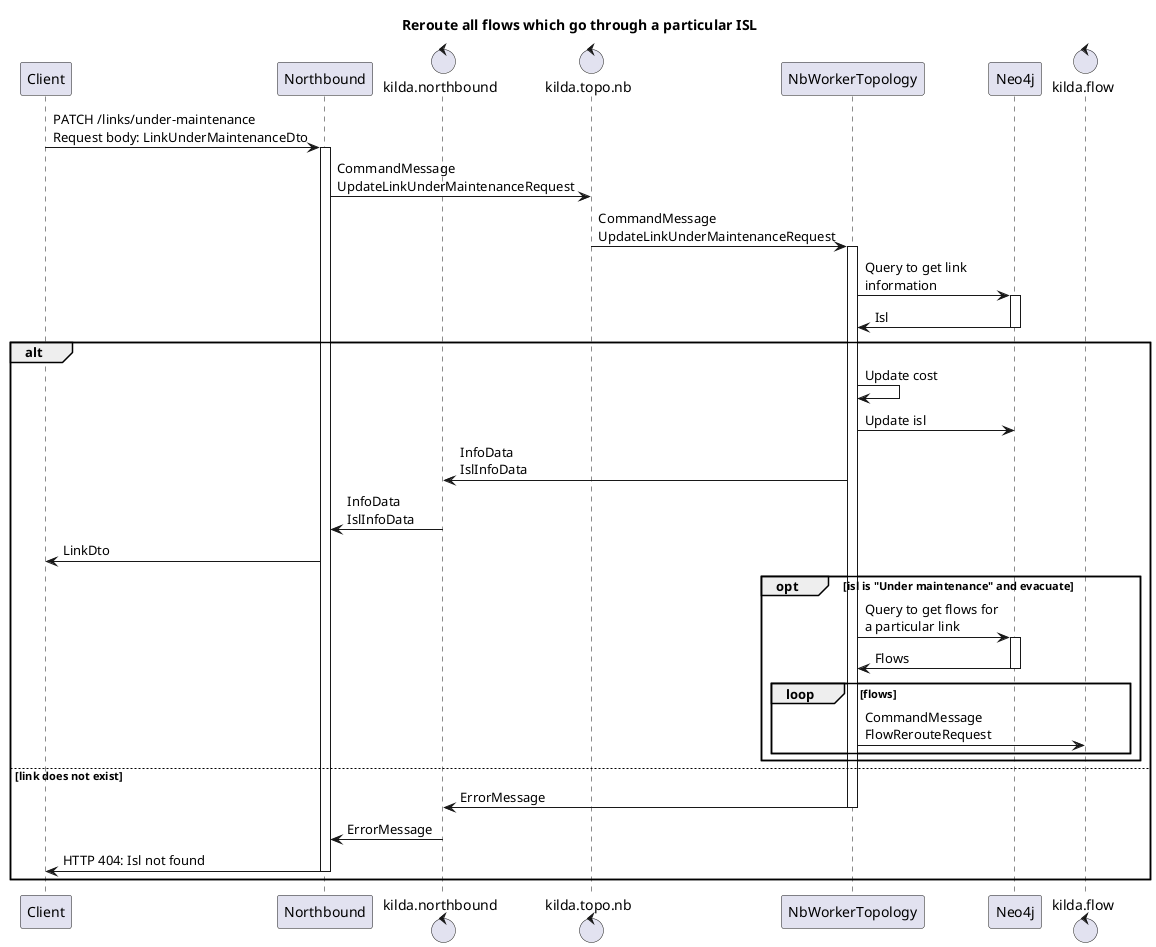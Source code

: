 @startuml
title Reroute all flows which go through a particular ISL

participant Client

participant Northbound

control kilda.northbound
control kilda.topo.nb

participant NbWorkerTopology

participant Neo4j

control kilda.flow

Client -> Northbound : PATCH /links/under-maintenance\nRequest body: LinkUnderMaintenanceDto

activate Northbound
Northbound -> kilda.topo.nb : CommandMessage\nUpdateLinkUnderMaintenanceRequest
kilda.topo.nb -> NbWorkerTopology : CommandMessage\nUpdateLinkUnderMaintenanceRequest
activate NbWorkerTopology

NbWorkerTopology -> Neo4j : Query to get link\ninformation
activate Neo4j
Neo4j -> NbWorkerTopology : Isl
deactivate Neo4j

alt

NbWorkerTopology -> NbWorkerTopology : Update cost
NbWorkerTopology -> Neo4j : Update isl
NbWorkerTopology -> kilda.northbound : InfoData\nIslInfoData
kilda.northbound -> Northbound : InfoData\nIslInfoData
Northbound -> Client : LinkDto

opt isl is "Under maintenance" and evacuate
NbWorkerTopology -> Neo4j : Query to get flows for\na particular link
activate Neo4j
Neo4j -> NbWorkerTopology : Flows
deactivate Neo4j
loop flows
    NbWorkerTopology -> kilda.flow : CommandMessage\nFlowRerouteRequest
end
end

else link does not exist

NbWorkerTopology -> kilda.northbound : ErrorMessage
deactivate NbWorkerTopology
kilda.northbound -> Northbound : ErrorMessage
Northbound -> Client : HTTP 404: Isl not found
deactivate Northbound
end

@enduml